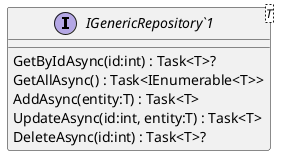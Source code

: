 @startuml
interface "IGenericRepository`1"<T> {
    GetByIdAsync(id:int) : Task<T>?
    GetAllAsync() : Task<IEnumerable<T>>
    AddAsync(entity:T) : Task<T>
    UpdateAsync(id:int, entity:T) : Task<T>
    DeleteAsync(id:int) : Task<T>?
}
@enduml
